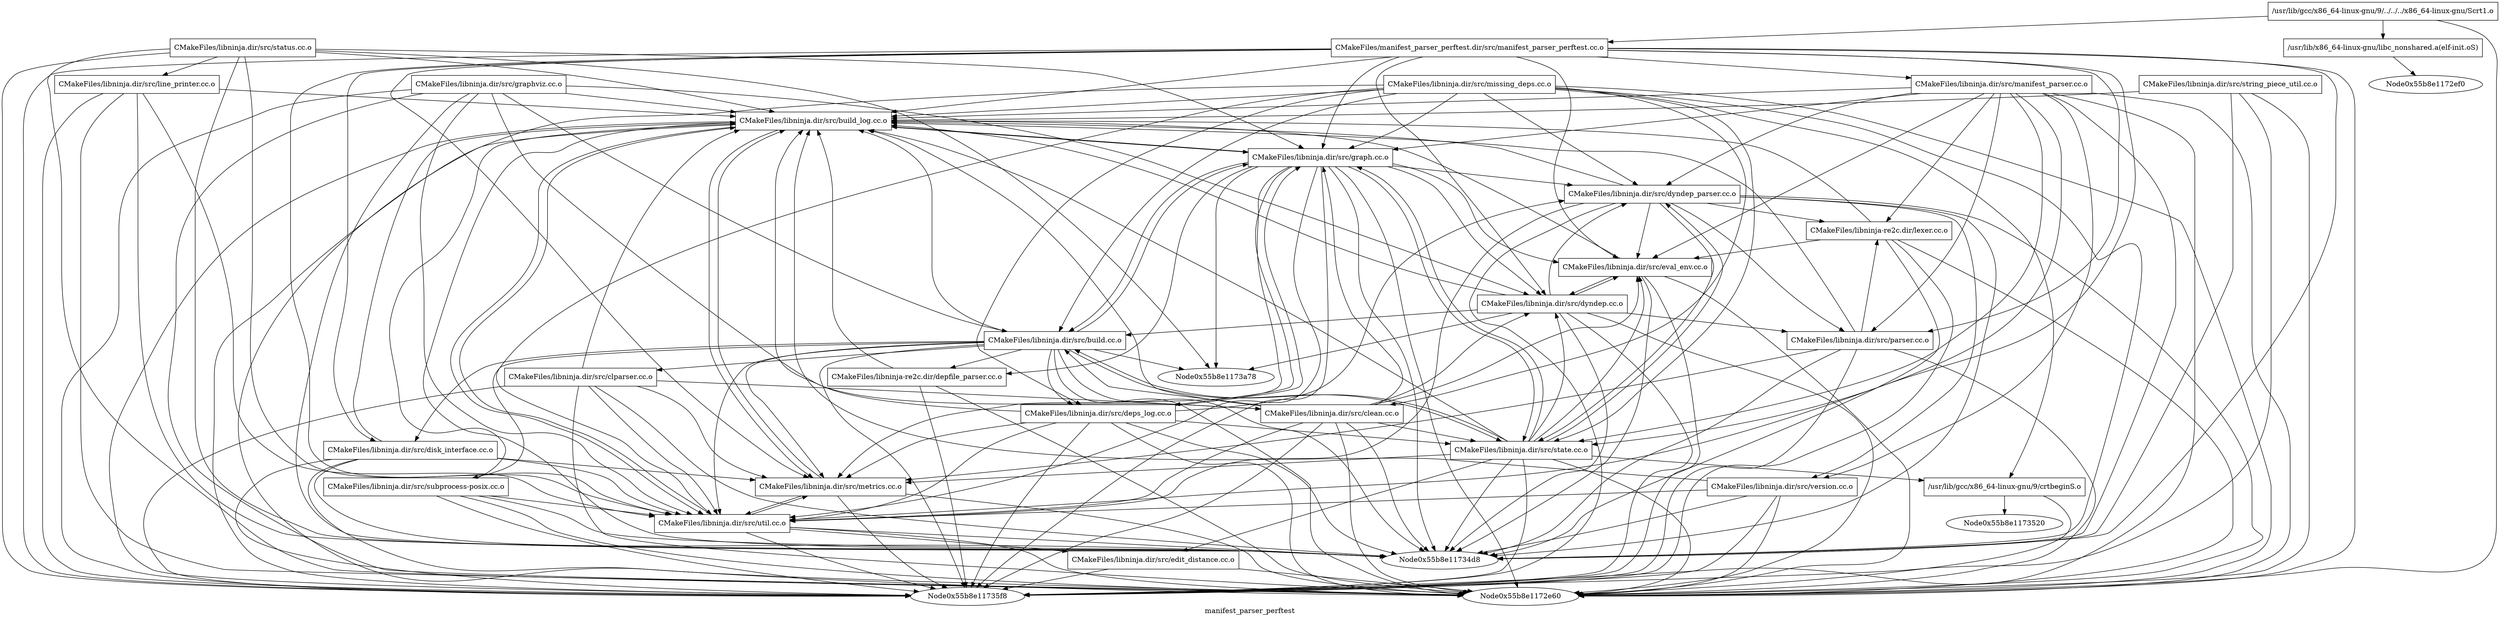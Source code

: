 digraph "manifest_parser_perftest" {
	label="manifest_parser_perftest";

	Node0x55b8e11735b0 [shape=record,label="{/usr/lib/gcc/x86_64-linux-gnu/9/../../../x86_64-linux-gnu/Scrt1.o}"];
	Node0x55b8e11735b0 -> Node0x55b8e1173b08;
	Node0x55b8e11735b0 -> Node0x55b8e1173d00;
	Node0x55b8e11735b0 -> Node0x55b8e1172e60;
	Node0x55b8e1173058 [shape=record,label="{/usr/lib/gcc/x86_64-linux-gnu/9/crtbeginS.o}"];
	Node0x55b8e1173058 -> Node0x55b8e1173520;
	Node0x55b8e1173058 -> Node0x55b8e1172e60;
	Node0x55b8e1173c28 [shape=record,label="{CMakeFiles/libninja.dir/src/build_log.cc.o}"];
	Node0x55b8e1173c28 -> Node0x55b8e1173838;
	Node0x55b8e1173c28 -> Node0x55b8e1173880;
	Node0x55b8e1173c28 -> Node0x55b8e1173d90;
	Node0x55b8e1173c28 -> Node0x55b8e11735f8;
	Node0x55b8e1173c28 -> Node0x55b8e11734d8;
	Node0x55b8e1173c28 -> Node0x55b8e1172e60;
	Node0x55b8e1172f38 [shape=record,label="{CMakeFiles/libninja.dir/src/build.cc.o}"];
	Node0x55b8e1172f38 -> Node0x55b8e1173c28;
	Node0x55b8e1172f38 -> Node0x55b8e1173be0;
	Node0x55b8e1172f38 -> Node0x55b8e1173a78;
	Node0x55b8e1172f38 -> Node0x55b8e1173448;
	Node0x55b8e1172f38 -> Node0x55b8e1173b50;
	Node0x55b8e1172f38 -> Node0x55b8e1173838;
	Node0x55b8e1172f38 -> Node0x55b8e1173880;
	Node0x55b8e1172f38 -> Node0x55b8e1173958;
	Node0x55b8e1172f38 -> Node0x55b8e1173d90;
	Node0x55b8e1172f38 -> Node0x55b8e1172e18;
	Node0x55b8e1172f38 -> Node0x55b8e1173688;
	Node0x55b8e1172f38 -> Node0x55b8e11735f8;
	Node0x55b8e1172f38 -> Node0x55b8e11734d8;
	Node0x55b8e1172f38 -> Node0x55b8e1172e60;
	Node0x55b8e11731c0 [shape=record,label="{CMakeFiles/libninja.dir/src/clean.cc.o}"];
	Node0x55b8e11731c0 -> Node0x55b8e1173c28;
	Node0x55b8e11731c0 -> Node0x55b8e1172f38;
	Node0x55b8e11731c0 -> Node0x55b8e1172c20;
	Node0x55b8e11731c0 -> Node0x55b8e1172d88;
	Node0x55b8e11731c0 -> Node0x55b8e1173838;
	Node0x55b8e11731c0 -> Node0x55b8e1173958;
	Node0x55b8e11731c0 -> Node0x55b8e1173d90;
	Node0x55b8e11731c0 -> Node0x55b8e11735f8;
	Node0x55b8e11731c0 -> Node0x55b8e11734d8;
	Node0x55b8e11731c0 -> Node0x55b8e1172e60;
	Node0x55b8e1173be0 [shape=record,label="{CMakeFiles/libninja.dir/src/clparser.cc.o}"];
	Node0x55b8e1173be0 -> Node0x55b8e1173c28;
	Node0x55b8e1173be0 -> Node0x55b8e11731c0;
	Node0x55b8e1173be0 -> Node0x55b8e1173880;
	Node0x55b8e1173be0 -> Node0x55b8e1173d90;
	Node0x55b8e1173be0 -> Node0x55b8e11735f8;
	Node0x55b8e1173be0 -> Node0x55b8e11734d8;
	Node0x55b8e1173be0 -> Node0x55b8e1172e60;
	Node0x55b8e1172c20 [shape=record,label="{CMakeFiles/libninja.dir/src/dyndep.cc.o}"];
	Node0x55b8e1172c20 -> Node0x55b8e1173c28;
	Node0x55b8e1172c20 -> Node0x55b8e1172f38;
	Node0x55b8e1172c20 -> Node0x55b8e11738c8;
	Node0x55b8e1172c20 -> Node0x55b8e1173a78;
	Node0x55b8e1172c20 -> Node0x55b8e1172d88;
	Node0x55b8e1172c20 -> Node0x55b8e1173328;
	Node0x55b8e1172c20 -> Node0x55b8e11735f8;
	Node0x55b8e1172c20 -> Node0x55b8e11734d8;
	Node0x55b8e1172c20 -> Node0x55b8e1172e60;
	Node0x55b8e11738c8 [shape=record,label="{CMakeFiles/libninja.dir/src/dyndep_parser.cc.o}"];
	Node0x55b8e11738c8 -> Node0x55b8e1173c28;
	Node0x55b8e11738c8 -> Node0x55b8e1172d88;
	Node0x55b8e11738c8 -> Node0x55b8e1173328;
	Node0x55b8e11738c8 -> Node0x55b8e1173958;
	Node0x55b8e11738c8 -> Node0x55b8e1173d90;
	Node0x55b8e11738c8 -> Node0x55b8e1173250;
	Node0x55b8e11738c8 -> Node0x55b8e11733b8;
	Node0x55b8e11738c8 -> Node0x55b8e11735f8;
	Node0x55b8e11738c8 -> Node0x55b8e11734d8;
	Node0x55b8e11738c8 -> Node0x55b8e1172e60;
	Node0x55b8e1173448 [shape=record,label="{CMakeFiles/libninja.dir/src/deps_log.cc.o}"];
	Node0x55b8e1173448 -> Node0x55b8e1173c28;
	Node0x55b8e1173448 -> Node0x55b8e11738c8;
	Node0x55b8e1173448 -> Node0x55b8e1173838;
	Node0x55b8e1173448 -> Node0x55b8e1173880;
	Node0x55b8e1173448 -> Node0x55b8e1173958;
	Node0x55b8e1173448 -> Node0x55b8e1173d90;
	Node0x55b8e1173448 -> Node0x55b8e11735f8;
	Node0x55b8e1173448 -> Node0x55b8e11734d8;
	Node0x55b8e1173448 -> Node0x55b8e1172e60;
	Node0x55b8e1173b50 [shape=record,label="{CMakeFiles/libninja.dir/src/disk_interface.cc.o}"];
	Node0x55b8e1173b50 -> Node0x55b8e1173c28;
	Node0x55b8e1173b50 -> Node0x55b8e1173880;
	Node0x55b8e1173b50 -> Node0x55b8e1173d90;
	Node0x55b8e1173b50 -> Node0x55b8e11735f8;
	Node0x55b8e1173b50 -> Node0x55b8e11734d8;
	Node0x55b8e1173b50 -> Node0x55b8e1172e60;
	Node0x55b8e1173490 [shape=record,label="{CMakeFiles/libninja.dir/src/edit_distance.cc.o}"];
	Node0x55b8e1173490 -> Node0x55b8e11735f8;
	Node0x55b8e1173490 -> Node0x55b8e1172e60;
	Node0x55b8e1172d88 [shape=record,label="{CMakeFiles/libninja.dir/src/eval_env.cc.o}"];
	Node0x55b8e1172d88 -> Node0x55b8e1173c28;
	Node0x55b8e1172d88 -> Node0x55b8e1172c20;
	Node0x55b8e1172d88 -> Node0x55b8e11735f8;
	Node0x55b8e1172d88 -> Node0x55b8e11734d8;
	Node0x55b8e1172d88 -> Node0x55b8e1172e60;
	Node0x55b8e1173838 [shape=record,label="{CMakeFiles/libninja.dir/src/graph.cc.o}"];
	Node0x55b8e1173838 -> Node0x55b8e1173c28;
	Node0x55b8e1173838 -> Node0x55b8e1172f38;
	Node0x55b8e1173838 -> Node0x55b8e1172c20;
	Node0x55b8e1173838 -> Node0x55b8e11738c8;
	Node0x55b8e1173838 -> Node0x55b8e1173a78;
	Node0x55b8e1173838 -> Node0x55b8e1173448;
	Node0x55b8e1173838 -> Node0x55b8e1172d88;
	Node0x55b8e1173838 -> Node0x55b8e1173880;
	Node0x55b8e1173838 -> Node0x55b8e1173958;
	Node0x55b8e1173838 -> Node0x55b8e1173d90;
	Node0x55b8e1173838 -> Node0x55b8e1173688;
	Node0x55b8e1173838 -> Node0x55b8e11735f8;
	Node0x55b8e1173838 -> Node0x55b8e11734d8;
	Node0x55b8e1173838 -> Node0x55b8e1172e60;
	Node0x55b8e1173208 [shape=record,label="{CMakeFiles/libninja.dir/src/graphviz.cc.o}"];
	Node0x55b8e1173208 -> Node0x55b8e1173c28;
	Node0x55b8e1173208 -> Node0x55b8e1172f38;
	Node0x55b8e1173208 -> Node0x55b8e11731c0;
	Node0x55b8e1173208 -> Node0x55b8e1172c20;
	Node0x55b8e1173208 -> Node0x55b8e1173d90;
	Node0x55b8e1173208 -> Node0x55b8e11735f8;
	Node0x55b8e1173208 -> Node0x55b8e11734d8;
	Node0x55b8e1173208 -> Node0x55b8e1172e60;
	Node0x55b8e1172c68 [shape=record,label="{CMakeFiles/libninja.dir/src/line_printer.cc.o}"];
	Node0x55b8e1172c68 -> Node0x55b8e1173c28;
	Node0x55b8e1172c68 -> Node0x55b8e1173d90;
	Node0x55b8e1172c68 -> Node0x55b8e11735f8;
	Node0x55b8e1172c68 -> Node0x55b8e11734d8;
	Node0x55b8e1172c68 -> Node0x55b8e1172e60;
	Node0x55b8e1173760 [shape=record,label="{CMakeFiles/libninja.dir/src/manifest_parser.cc.o}"];
	Node0x55b8e1173760 -> Node0x55b8e1173c28;
	Node0x55b8e1173760 -> Node0x55b8e11738c8;
	Node0x55b8e1173760 -> Node0x55b8e1172d88;
	Node0x55b8e1173760 -> Node0x55b8e1173838;
	Node0x55b8e1173760 -> Node0x55b8e1173328;
	Node0x55b8e1173760 -> Node0x55b8e1173958;
	Node0x55b8e1173760 -> Node0x55b8e1173d90;
	Node0x55b8e1173760 -> Node0x55b8e1173250;
	Node0x55b8e1173760 -> Node0x55b8e11733b8;
	Node0x55b8e1173760 -> Node0x55b8e11735f8;
	Node0x55b8e1173760 -> Node0x55b8e11734d8;
	Node0x55b8e1173760 -> Node0x55b8e1172e60;
	Node0x55b8e1173880 [shape=record,label="{CMakeFiles/libninja.dir/src/metrics.cc.o}"];
	Node0x55b8e1173880 -> Node0x55b8e1173c28;
	Node0x55b8e1173880 -> Node0x55b8e1173d90;
	Node0x55b8e1173880 -> Node0x55b8e11735f8;
	Node0x55b8e1173880 -> Node0x55b8e1172e60;
	Node0x55b8e1172d40 [shape=record,label="{CMakeFiles/libninja.dir/src/missing_deps.cc.o}"];
	Node0x55b8e1172d40 -> Node0x55b8e1173058;
	Node0x55b8e1172d40 -> Node0x55b8e1173c28;
	Node0x55b8e1172d40 -> Node0x55b8e1172f38;
	Node0x55b8e1172d40 -> Node0x55b8e11731c0;
	Node0x55b8e1172d40 -> Node0x55b8e11738c8;
	Node0x55b8e1172d40 -> Node0x55b8e1173448;
	Node0x55b8e1172d40 -> Node0x55b8e1173838;
	Node0x55b8e1172d40 -> Node0x55b8e1173958;
	Node0x55b8e1172d40 -> Node0x55b8e1173d90;
	Node0x55b8e1172d40 -> Node0x55b8e11735f8;
	Node0x55b8e1172d40 -> Node0x55b8e11734d8;
	Node0x55b8e1172d40 -> Node0x55b8e1172e60;
	Node0x55b8e1173328 [shape=record,label="{CMakeFiles/libninja.dir/src/parser.cc.o}"];
	Node0x55b8e1173328 -> Node0x55b8e1173c28;
	Node0x55b8e1173328 -> Node0x55b8e1173880;
	Node0x55b8e1173328 -> Node0x55b8e11733b8;
	Node0x55b8e1173328 -> Node0x55b8e11735f8;
	Node0x55b8e1173328 -> Node0x55b8e11734d8;
	Node0x55b8e1173328 -> Node0x55b8e1172e60;
	Node0x55b8e1173958 [shape=record,label="{CMakeFiles/libninja.dir/src/state.cc.o}"];
	Node0x55b8e1173958 -> Node0x55b8e1173058;
	Node0x55b8e1173958 -> Node0x55b8e1173c28;
	Node0x55b8e1173958 -> Node0x55b8e1172f38;
	Node0x55b8e1173958 -> Node0x55b8e1172c20;
	Node0x55b8e1173958 -> Node0x55b8e11738c8;
	Node0x55b8e1173958 -> Node0x55b8e1173490;
	Node0x55b8e1173958 -> Node0x55b8e1172d88;
	Node0x55b8e1173958 -> Node0x55b8e1173838;
	Node0x55b8e1173958 -> Node0x55b8e1173880;
	Node0x55b8e1173958 -> Node0x55b8e11735f8;
	Node0x55b8e1173958 -> Node0x55b8e11734d8;
	Node0x55b8e1173958 -> Node0x55b8e1172e60;
	Node0x55b8e1173910 [shape=record,label="{CMakeFiles/libninja.dir/src/status.cc.o}"];
	Node0x55b8e1173910 -> Node0x55b8e1173c28;
	Node0x55b8e1173910 -> Node0x55b8e1173a78;
	Node0x55b8e1173910 -> Node0x55b8e1173838;
	Node0x55b8e1173910 -> Node0x55b8e1172c68;
	Node0x55b8e1173910 -> Node0x55b8e1173d90;
	Node0x55b8e1173910 -> Node0x55b8e11735f8;
	Node0x55b8e1173910 -> Node0x55b8e11734d8;
	Node0x55b8e1173910 -> Node0x55b8e1172e60;
	Node0x55b8e1172dd0 [shape=record,label="{CMakeFiles/libninja.dir/src/string_piece_util.cc.o}"];
	Node0x55b8e1172dd0 -> Node0x55b8e1173c28;
	Node0x55b8e1172dd0 -> Node0x55b8e11735f8;
	Node0x55b8e1172dd0 -> Node0x55b8e11734d8;
	Node0x55b8e1172dd0 -> Node0x55b8e1172e60;
	Node0x55b8e1173d90 [shape=record,label="{CMakeFiles/libninja.dir/src/util.cc.o}"];
	Node0x55b8e1173d90 -> Node0x55b8e1173c28;
	Node0x55b8e1173d90 -> Node0x55b8e1173490;
	Node0x55b8e1173d90 -> Node0x55b8e1173880;
	Node0x55b8e1173d90 -> Node0x55b8e11735f8;
	Node0x55b8e1173d90 -> Node0x55b8e11734d8;
	Node0x55b8e1173d90 -> Node0x55b8e1172e60;
	Node0x55b8e1173250 [shape=record,label="{CMakeFiles/libninja.dir/src/version.cc.o}"];
	Node0x55b8e1173250 -> Node0x55b8e1173c28;
	Node0x55b8e1173250 -> Node0x55b8e1173d90;
	Node0x55b8e1173250 -> Node0x55b8e11735f8;
	Node0x55b8e1173250 -> Node0x55b8e11734d8;
	Node0x55b8e1173250 -> Node0x55b8e1172e60;
	Node0x55b8e1172e18 [shape=record,label="{CMakeFiles/libninja.dir/src/subprocess-posix.cc.o}"];
	Node0x55b8e1172e18 -> Node0x55b8e1173c28;
	Node0x55b8e1172e18 -> Node0x55b8e1173d90;
	Node0x55b8e1172e18 -> Node0x55b8e11735f8;
	Node0x55b8e1172e18 -> Node0x55b8e11734d8;
	Node0x55b8e1172e18 -> Node0x55b8e1172e60;
	Node0x55b8e1173688 [shape=record,label="{CMakeFiles/libninja-re2c.dir/depfile_parser.cc.o}"];
	Node0x55b8e1173688 -> Node0x55b8e1173c28;
	Node0x55b8e1173688 -> Node0x55b8e11735f8;
	Node0x55b8e1173688 -> Node0x55b8e1172e60;
	Node0x55b8e11733b8 [shape=record,label="{CMakeFiles/libninja-re2c.dir/lexer.cc.o}"];
	Node0x55b8e11733b8 -> Node0x55b8e1173c28;
	Node0x55b8e11733b8 -> Node0x55b8e1172d88;
	Node0x55b8e11733b8 -> Node0x55b8e11735f8;
	Node0x55b8e11733b8 -> Node0x55b8e11734d8;
	Node0x55b8e11733b8 -> Node0x55b8e1172e60;
	Node0x55b8e1173b08 [shape=record,label="{CMakeFiles/manifest_parser_perftest.dir/src/manifest_parser_perftest.cc.o}"];
	Node0x55b8e1173b08 -> Node0x55b8e1173c28;
	Node0x55b8e1173b08 -> Node0x55b8e1172c20;
	Node0x55b8e1173b08 -> Node0x55b8e1173b50;
	Node0x55b8e1173b08 -> Node0x55b8e1172d88;
	Node0x55b8e1173b08 -> Node0x55b8e1173838;
	Node0x55b8e1173b08 -> Node0x55b8e1173760;
	Node0x55b8e1173b08 -> Node0x55b8e1173880;
	Node0x55b8e1173b08 -> Node0x55b8e1173328;
	Node0x55b8e1173b08 -> Node0x55b8e1173958;
	Node0x55b8e1173b08 -> Node0x55b8e1173d90;
	Node0x55b8e1173b08 -> Node0x55b8e11735f8;
	Node0x55b8e1173b08 -> Node0x55b8e11734d8;
	Node0x55b8e1173b08 -> Node0x55b8e1172e60;
	Node0x55b8e1173d00 [shape=record,label="{/usr/lib/x86_64-linux-gnu/libc_nonshared.a(elf-init.oS)}"];
	Node0x55b8e1173d00 -> Node0x55b8e1172ef0;
}
